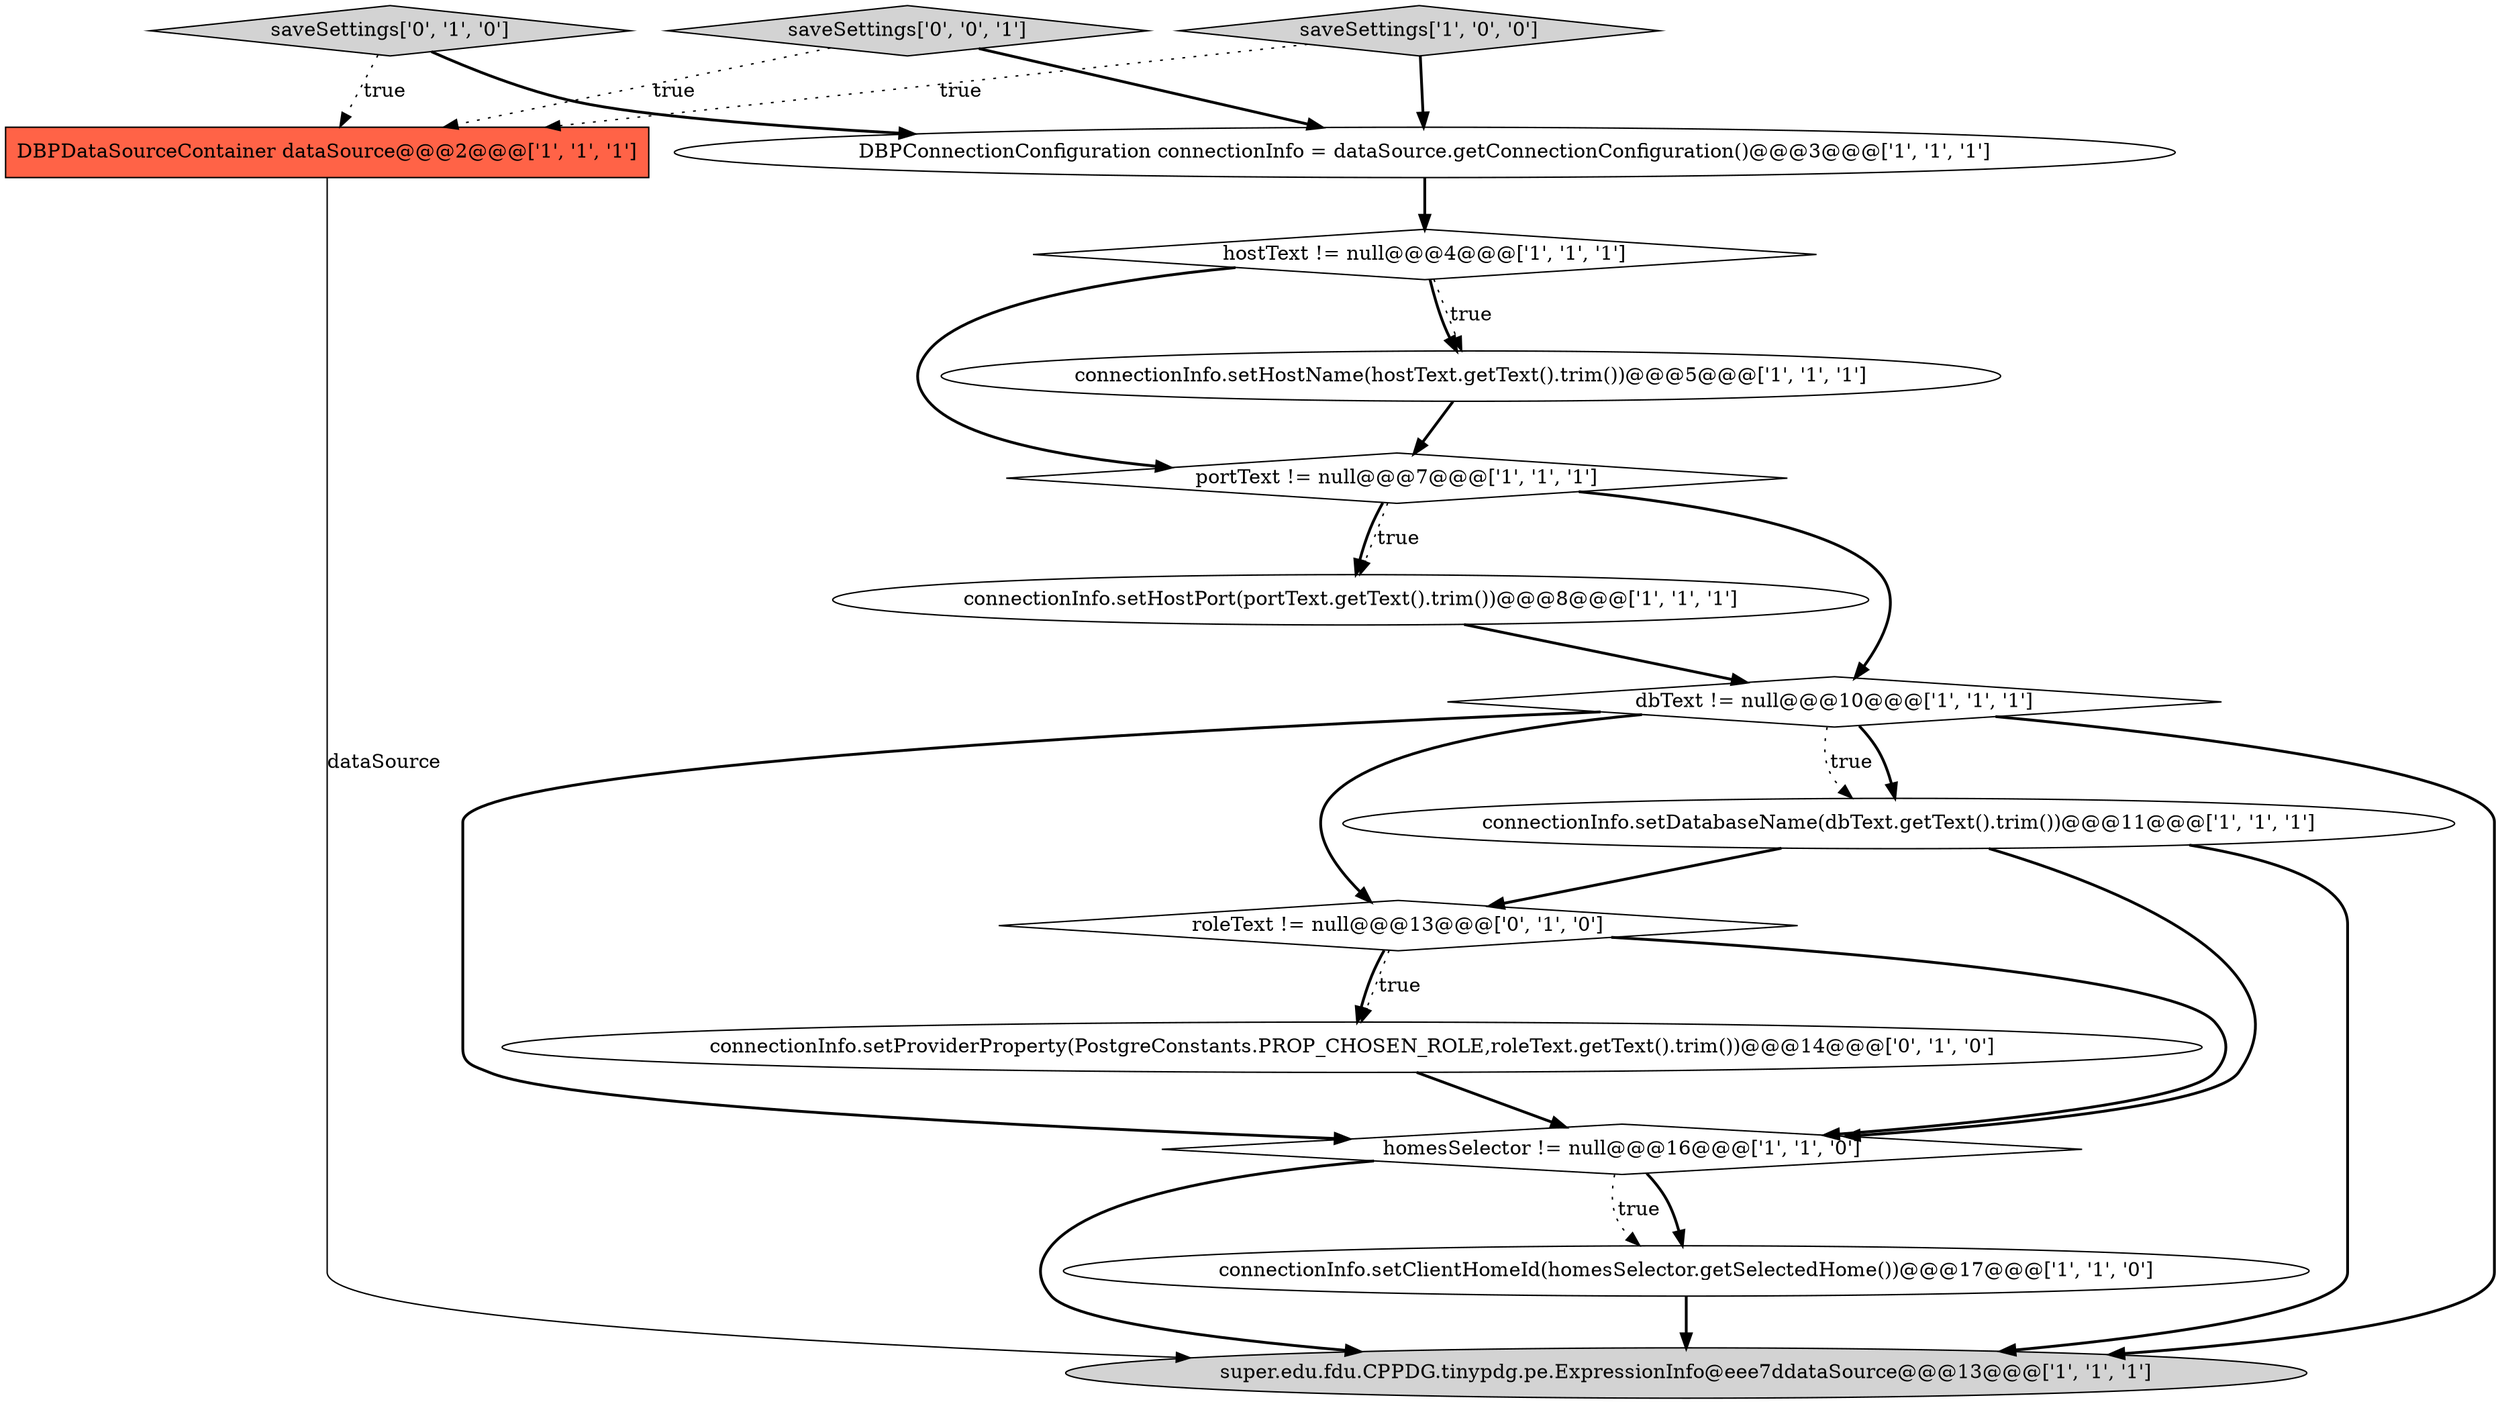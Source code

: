digraph {
4 [style = filled, label = "super.edu.fdu.CPPDG.tinypdg.pe.ExpressionInfo@eee7ddataSource@@@13@@@['1', '1', '1']", fillcolor = lightgray, shape = ellipse image = "AAA0AAABBB1BBB"];
7 [style = filled, label = "homesSelector != null@@@16@@@['1', '1', '0']", fillcolor = white, shape = diamond image = "AAA0AAABBB1BBB"];
14 [style = filled, label = "saveSettings['0', '1', '0']", fillcolor = lightgray, shape = diamond image = "AAA0AAABBB2BBB"];
8 [style = filled, label = "connectionInfo.setDatabaseName(dbText.getText().trim())@@@11@@@['1', '1', '1']", fillcolor = white, shape = ellipse image = "AAA0AAABBB1BBB"];
6 [style = filled, label = "connectionInfo.setClientHomeId(homesSelector.getSelectedHome())@@@17@@@['1', '1', '0']", fillcolor = white, shape = ellipse image = "AAA0AAABBB1BBB"];
9 [style = filled, label = "DBPDataSourceContainer dataSource@@@2@@@['1', '1', '1']", fillcolor = tomato, shape = box image = "AAA0AAABBB1BBB"];
15 [style = filled, label = "saveSettings['0', '0', '1']", fillcolor = lightgray, shape = diamond image = "AAA0AAABBB3BBB"];
1 [style = filled, label = "connectionInfo.setHostName(hostText.getText().trim())@@@5@@@['1', '1', '1']", fillcolor = white, shape = ellipse image = "AAA0AAABBB1BBB"];
10 [style = filled, label = "dbText != null@@@10@@@['1', '1', '1']", fillcolor = white, shape = diamond image = "AAA0AAABBB1BBB"];
3 [style = filled, label = "portText != null@@@7@@@['1', '1', '1']", fillcolor = white, shape = diamond image = "AAA0AAABBB1BBB"];
5 [style = filled, label = "DBPConnectionConfiguration connectionInfo = dataSource.getConnectionConfiguration()@@@3@@@['1', '1', '1']", fillcolor = white, shape = ellipse image = "AAA0AAABBB1BBB"];
0 [style = filled, label = "hostText != null@@@4@@@['1', '1', '1']", fillcolor = white, shape = diamond image = "AAA0AAABBB1BBB"];
11 [style = filled, label = "saveSettings['1', '0', '0']", fillcolor = lightgray, shape = diamond image = "AAA0AAABBB1BBB"];
13 [style = filled, label = "connectionInfo.setProviderProperty(PostgreConstants.PROP_CHOSEN_ROLE,roleText.getText().trim())@@@14@@@['0', '1', '0']", fillcolor = white, shape = ellipse image = "AAA1AAABBB2BBB"];
2 [style = filled, label = "connectionInfo.setHostPort(portText.getText().trim())@@@8@@@['1', '1', '1']", fillcolor = white, shape = ellipse image = "AAA0AAABBB1BBB"];
12 [style = filled, label = "roleText != null@@@13@@@['0', '1', '0']", fillcolor = white, shape = diamond image = "AAA1AAABBB2BBB"];
14->5 [style = bold, label=""];
12->7 [style = bold, label=""];
3->10 [style = bold, label=""];
11->9 [style = dotted, label="true"];
0->1 [style = dotted, label="true"];
13->7 [style = bold, label=""];
6->4 [style = bold, label=""];
8->12 [style = bold, label=""];
8->4 [style = bold, label=""];
3->2 [style = bold, label=""];
7->6 [style = bold, label=""];
10->8 [style = bold, label=""];
12->13 [style = dotted, label="true"];
2->10 [style = bold, label=""];
0->3 [style = bold, label=""];
0->1 [style = bold, label=""];
14->9 [style = dotted, label="true"];
9->4 [style = solid, label="dataSource"];
12->13 [style = bold, label=""];
10->12 [style = bold, label=""];
10->7 [style = bold, label=""];
5->0 [style = bold, label=""];
1->3 [style = bold, label=""];
7->4 [style = bold, label=""];
10->4 [style = bold, label=""];
10->8 [style = dotted, label="true"];
3->2 [style = dotted, label="true"];
15->5 [style = bold, label=""];
8->7 [style = bold, label=""];
15->9 [style = dotted, label="true"];
11->5 [style = bold, label=""];
7->6 [style = dotted, label="true"];
}
